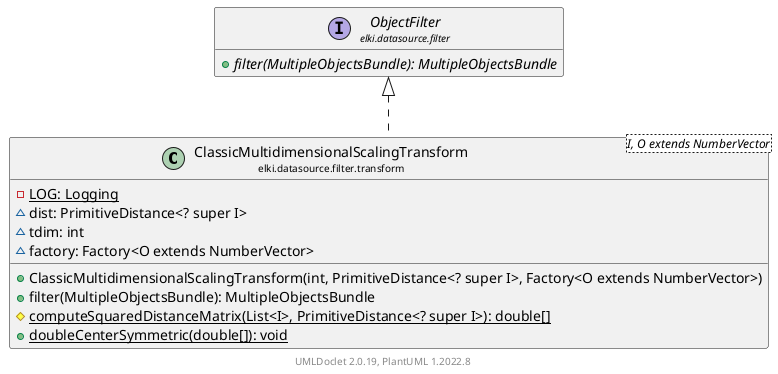 @startuml
    remove .*\.(Instance|Par|Parameterizer|Factory)$
    set namespaceSeparator none
    hide empty fields
    hide empty methods

    class "<size:14>ClassicMultidimensionalScalingTransform\n<size:10>elki.datasource.filter.transform" as elki.datasource.filter.transform.ClassicMultidimensionalScalingTransform<I, O extends NumberVector> [[ClassicMultidimensionalScalingTransform.html]] {
        {static} -LOG: Logging
        ~dist: PrimitiveDistance<? super I>
        ~tdim: int
        ~factory: Factory<O extends NumberVector>
        +ClassicMultidimensionalScalingTransform(int, PrimitiveDistance<? super I>, Factory<O extends NumberVector>)
        +filter(MultipleObjectsBundle): MultipleObjectsBundle
        {static} #computeSquaredDistanceMatrix(List<​I>, PrimitiveDistance<? super I>): double[]
        {static} +doubleCenterSymmetric(double[]): void
    }

    interface "<size:14>ObjectFilter\n<size:10>elki.datasource.filter" as elki.datasource.filter.ObjectFilter [[../ObjectFilter.html]] {
        {abstract} +filter(MultipleObjectsBundle): MultipleObjectsBundle
    }
    class "<size:14>ClassicMultidimensionalScalingTransform.Par\n<size:10>elki.datasource.filter.transform" as elki.datasource.filter.transform.ClassicMultidimensionalScalingTransform.Par<I, O extends NumberVector>

    elki.datasource.filter.ObjectFilter <|.. elki.datasource.filter.transform.ClassicMultidimensionalScalingTransform
    elki.datasource.filter.transform.ClassicMultidimensionalScalingTransform +-- elki.datasource.filter.transform.ClassicMultidimensionalScalingTransform.Par

    center footer UMLDoclet 2.0.19, PlantUML 1.2022.8
@enduml
